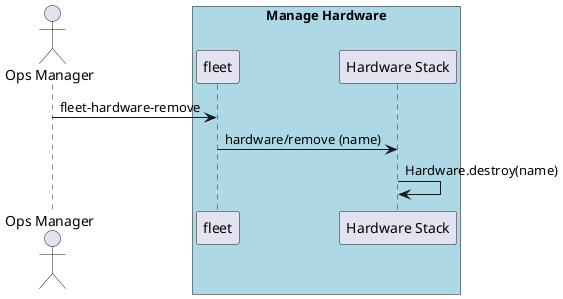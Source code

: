 @startuml

Actor "Ops Manager" as A

box "Manage Hardware" #lightblue
participant "fleet" as S
A -> S : fleet-hardware-remove
participant "Hardware Stack" as CS
S -> CS : hardware/remove (name)
CS -> CS : Hardware.destroy(name)
end box

@enduml
